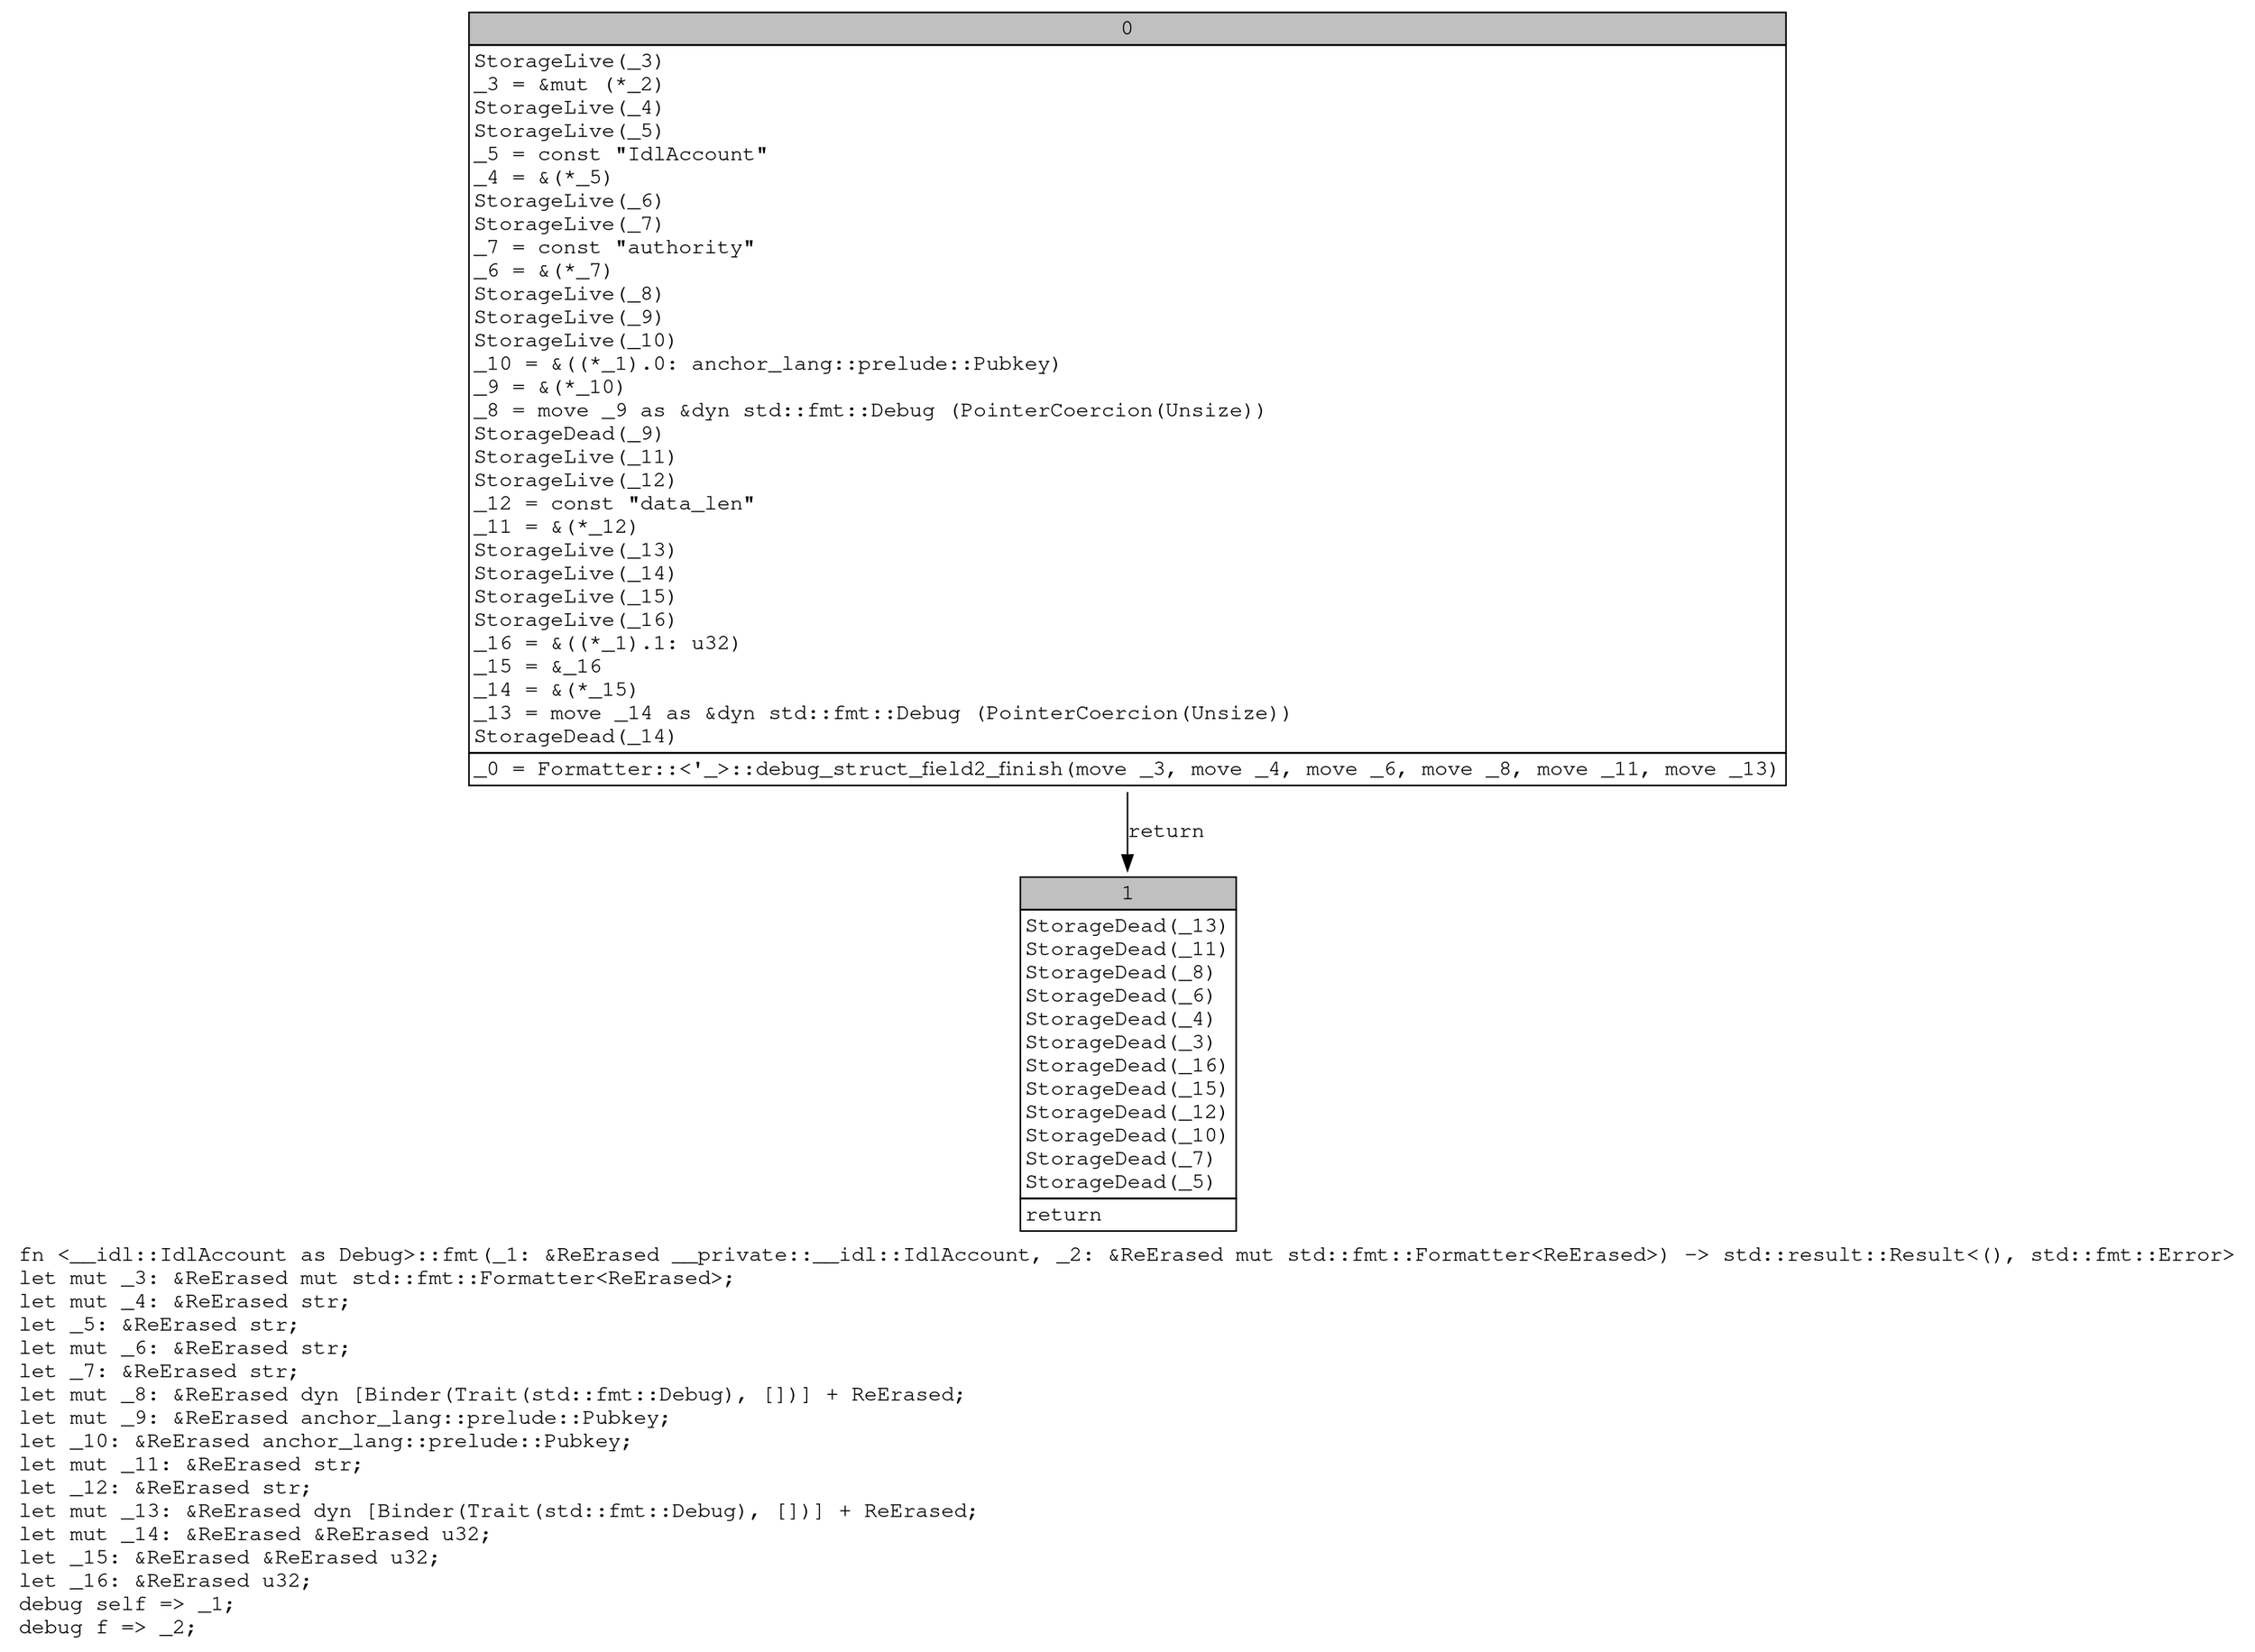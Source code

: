 digraph Mir_0_1706 {
    graph [fontname="Courier, monospace"];
    node [fontname="Courier, monospace"];
    edge [fontname="Courier, monospace"];
    label=<fn &lt;__idl::IdlAccount as Debug&gt;::fmt(_1: &amp;ReErased __private::__idl::IdlAccount, _2: &amp;ReErased mut std::fmt::Formatter&lt;ReErased&gt;) -&gt; std::result::Result&lt;(), std::fmt::Error&gt;<br align="left"/>let mut _3: &amp;ReErased mut std::fmt::Formatter&lt;ReErased&gt;;<br align="left"/>let mut _4: &amp;ReErased str;<br align="left"/>let _5: &amp;ReErased str;<br align="left"/>let mut _6: &amp;ReErased str;<br align="left"/>let _7: &amp;ReErased str;<br align="left"/>let mut _8: &amp;ReErased dyn [Binder(Trait(std::fmt::Debug), [])] + ReErased;<br align="left"/>let mut _9: &amp;ReErased anchor_lang::prelude::Pubkey;<br align="left"/>let _10: &amp;ReErased anchor_lang::prelude::Pubkey;<br align="left"/>let mut _11: &amp;ReErased str;<br align="left"/>let _12: &amp;ReErased str;<br align="left"/>let mut _13: &amp;ReErased dyn [Binder(Trait(std::fmt::Debug), [])] + ReErased;<br align="left"/>let mut _14: &amp;ReErased &amp;ReErased u32;<br align="left"/>let _15: &amp;ReErased &amp;ReErased u32;<br align="left"/>let _16: &amp;ReErased u32;<br align="left"/>debug self =&gt; _1;<br align="left"/>debug f =&gt; _2;<br align="left"/>>;
    bb0__0_1706 [shape="none", label=<<table border="0" cellborder="1" cellspacing="0"><tr><td bgcolor="gray" align="center" colspan="1">0</td></tr><tr><td align="left" balign="left">StorageLive(_3)<br/>_3 = &amp;mut (*_2)<br/>StorageLive(_4)<br/>StorageLive(_5)<br/>_5 = const &quot;IdlAccount&quot;<br/>_4 = &amp;(*_5)<br/>StorageLive(_6)<br/>StorageLive(_7)<br/>_7 = const &quot;authority&quot;<br/>_6 = &amp;(*_7)<br/>StorageLive(_8)<br/>StorageLive(_9)<br/>StorageLive(_10)<br/>_10 = &amp;((*_1).0: anchor_lang::prelude::Pubkey)<br/>_9 = &amp;(*_10)<br/>_8 = move _9 as &amp;dyn std::fmt::Debug (PointerCoercion(Unsize))<br/>StorageDead(_9)<br/>StorageLive(_11)<br/>StorageLive(_12)<br/>_12 = const &quot;data_len&quot;<br/>_11 = &amp;(*_12)<br/>StorageLive(_13)<br/>StorageLive(_14)<br/>StorageLive(_15)<br/>StorageLive(_16)<br/>_16 = &amp;((*_1).1: u32)<br/>_15 = &amp;_16<br/>_14 = &amp;(*_15)<br/>_13 = move _14 as &amp;dyn std::fmt::Debug (PointerCoercion(Unsize))<br/>StorageDead(_14)<br/></td></tr><tr><td align="left">_0 = Formatter::&lt;'_&gt;::debug_struct_field2_finish(move _3, move _4, move _6, move _8, move _11, move _13)</td></tr></table>>];
    bb1__0_1706 [shape="none", label=<<table border="0" cellborder="1" cellspacing="0"><tr><td bgcolor="gray" align="center" colspan="1">1</td></tr><tr><td align="left" balign="left">StorageDead(_13)<br/>StorageDead(_11)<br/>StorageDead(_8)<br/>StorageDead(_6)<br/>StorageDead(_4)<br/>StorageDead(_3)<br/>StorageDead(_16)<br/>StorageDead(_15)<br/>StorageDead(_12)<br/>StorageDead(_10)<br/>StorageDead(_7)<br/>StorageDead(_5)<br/></td></tr><tr><td align="left">return</td></tr></table>>];
    bb0__0_1706 -> bb1__0_1706 [label="return"];
}
